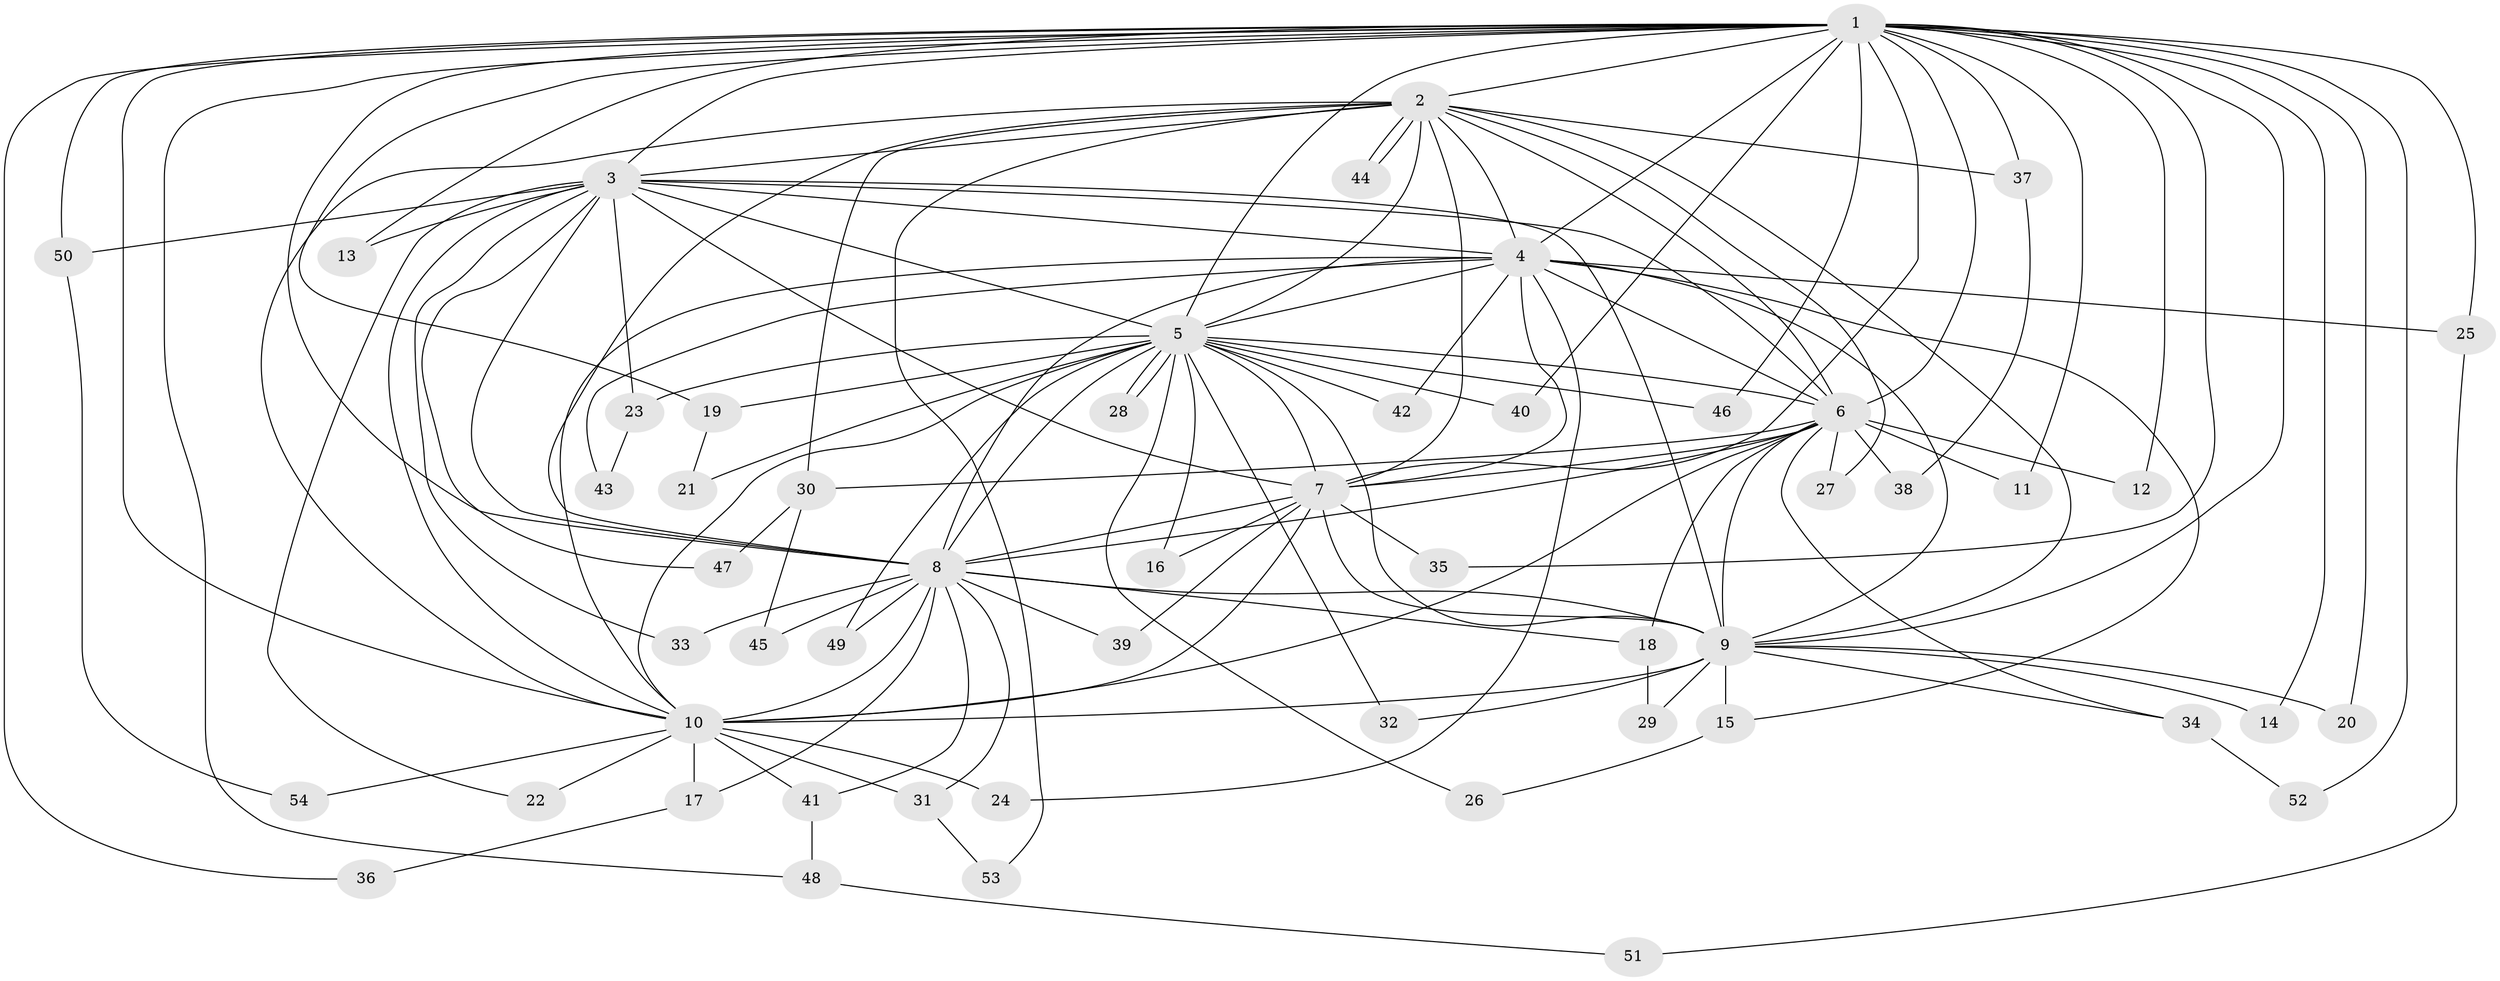// Generated by graph-tools (version 1.1) at 2025/14/03/09/25 04:14:08]
// undirected, 54 vertices, 133 edges
graph export_dot {
graph [start="1"]
  node [color=gray90,style=filled];
  1;
  2;
  3;
  4;
  5;
  6;
  7;
  8;
  9;
  10;
  11;
  12;
  13;
  14;
  15;
  16;
  17;
  18;
  19;
  20;
  21;
  22;
  23;
  24;
  25;
  26;
  27;
  28;
  29;
  30;
  31;
  32;
  33;
  34;
  35;
  36;
  37;
  38;
  39;
  40;
  41;
  42;
  43;
  44;
  45;
  46;
  47;
  48;
  49;
  50;
  51;
  52;
  53;
  54;
  1 -- 2;
  1 -- 3;
  1 -- 4;
  1 -- 5;
  1 -- 6;
  1 -- 7;
  1 -- 8;
  1 -- 9;
  1 -- 10;
  1 -- 11;
  1 -- 12;
  1 -- 13;
  1 -- 14;
  1 -- 19;
  1 -- 20;
  1 -- 25;
  1 -- 35;
  1 -- 36;
  1 -- 37;
  1 -- 40;
  1 -- 46;
  1 -- 48;
  1 -- 50;
  1 -- 52;
  2 -- 3;
  2 -- 4;
  2 -- 5;
  2 -- 6;
  2 -- 7;
  2 -- 8;
  2 -- 9;
  2 -- 10;
  2 -- 27;
  2 -- 30;
  2 -- 37;
  2 -- 44;
  2 -- 44;
  2 -- 53;
  3 -- 4;
  3 -- 5;
  3 -- 6;
  3 -- 7;
  3 -- 8;
  3 -- 9;
  3 -- 10;
  3 -- 13;
  3 -- 22;
  3 -- 23;
  3 -- 33;
  3 -- 47;
  3 -- 50;
  4 -- 5;
  4 -- 6;
  4 -- 7;
  4 -- 8;
  4 -- 9;
  4 -- 10;
  4 -- 15;
  4 -- 24;
  4 -- 25;
  4 -- 42;
  4 -- 43;
  5 -- 6;
  5 -- 7;
  5 -- 8;
  5 -- 9;
  5 -- 10;
  5 -- 16;
  5 -- 19;
  5 -- 21;
  5 -- 23;
  5 -- 26;
  5 -- 28;
  5 -- 28;
  5 -- 32;
  5 -- 40;
  5 -- 42;
  5 -- 46;
  5 -- 49;
  6 -- 7;
  6 -- 8;
  6 -- 9;
  6 -- 10;
  6 -- 11;
  6 -- 12;
  6 -- 18;
  6 -- 27;
  6 -- 30;
  6 -- 34;
  6 -- 38;
  7 -- 8;
  7 -- 9;
  7 -- 10;
  7 -- 16;
  7 -- 35;
  7 -- 39;
  8 -- 9;
  8 -- 10;
  8 -- 17;
  8 -- 18;
  8 -- 31;
  8 -- 33;
  8 -- 39;
  8 -- 41;
  8 -- 45;
  8 -- 49;
  9 -- 10;
  9 -- 14;
  9 -- 15;
  9 -- 20;
  9 -- 29;
  9 -- 32;
  9 -- 34;
  10 -- 17;
  10 -- 22;
  10 -- 24;
  10 -- 31;
  10 -- 41;
  10 -- 54;
  15 -- 26;
  17 -- 36;
  18 -- 29;
  19 -- 21;
  23 -- 43;
  25 -- 51;
  30 -- 45;
  30 -- 47;
  31 -- 53;
  34 -- 52;
  37 -- 38;
  41 -- 48;
  48 -- 51;
  50 -- 54;
}
